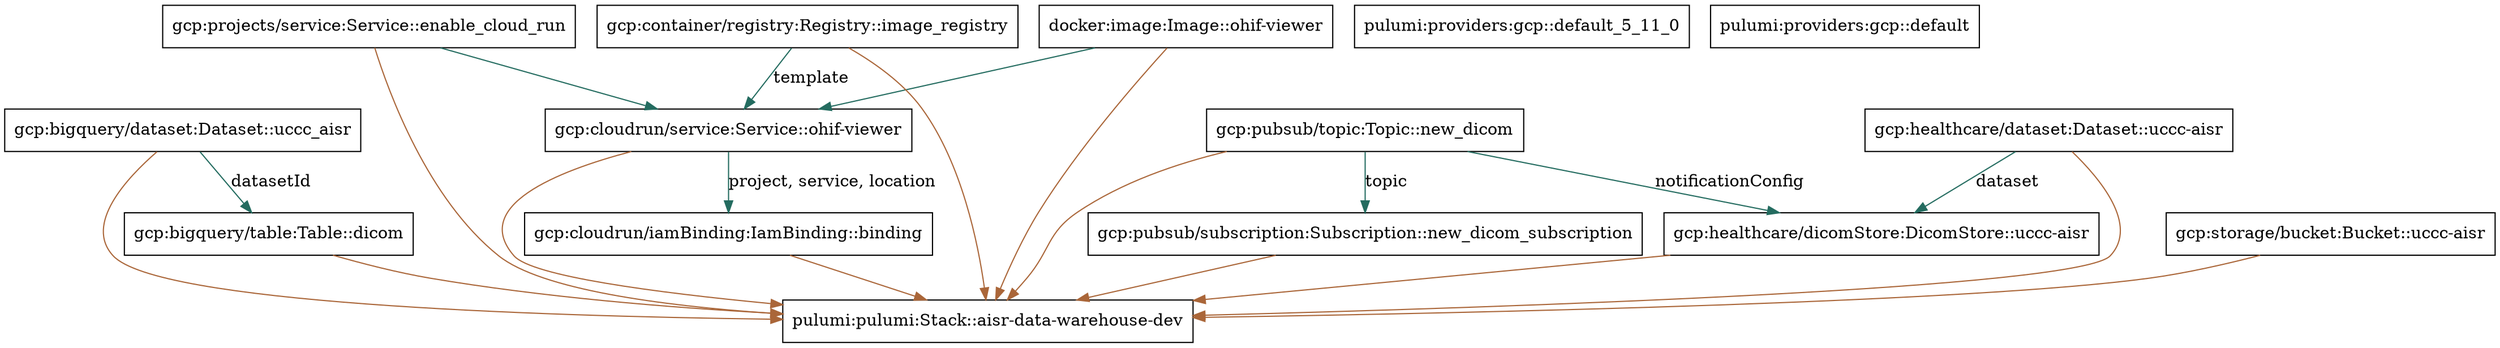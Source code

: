 strict digraph {
    overlap=scale;
node [shape=record];

    Resource0 [label="pulumi:pulumi:Stack::aisr-data-warehouse-dev"];
    Resource1 [label="gcp:bigquery/dataset:Dataset::uccc_aisr"];
    Resource1 -> Resource2 [color = "#246C60", label = "datasetId"];
    Resource1 -> Resource0 [color = "#AA6639"];
    Resource3 [label="gcp:projects/service:Service::enable_cloud_run"];
    Resource3 -> Resource4 [color = "#246C60"];
    Resource3 -> Resource0 [color = "#AA6639"];
    Resource5 [label="gcp:pubsub/subscription:Subscription::new_dicom_subscription"];
    Resource5 -> Resource0 [color = "#AA6639"];
    Resource6 [label="pulumi:providers:gcp::default_5_11_0"];
    Resource7 [label="gcp:healthcare/dataset:Dataset::uccc-aisr"];
    Resource7 -> Resource8 [color = "#246C60", label = "dataset"];
    Resource7 -> Resource0 [color = "#AA6639"];
    Resource2 [label="gcp:bigquery/table:Table::dicom"];
    Resource2 -> Resource0 [color = "#AA6639"];
    Resource8 [label="gcp:healthcare/dicomStore:DicomStore::uccc-aisr"];
    Resource8 -> Resource0 [color = "#AA6639"];
    Resource9 [label="docker:image:Image::ohif-viewer"];
    Resource9 -> Resource0 [color = "#AA6639"];
    Resource9 -> Resource4 [color = "#246C60"];
    Resource10 [label="gcp:storage/bucket:Bucket::uccc-aisr"];
    Resource10 -> Resource0 [color = "#AA6639"];
    Resource11 [label="gcp:pubsub/topic:Topic::new_dicom"];
    Resource11 -> Resource8 [color = "#246C60", label = "notificationConfig"];
    Resource11 -> Resource0 [color = "#AA6639"];
    Resource11 -> Resource5 [color = "#246C60", label = "topic"];
    Resource12 [label="gcp:cloudrun/iamBinding:IamBinding::binding"];
    Resource12 -> Resource0 [color = "#AA6639"];
    Resource13 [label="gcp:container/registry:Registry::image_registry"];
    Resource13 -> Resource4 [color = "#246C60", label = "template"];
    Resource13 -> Resource0 [color = "#AA6639"];
    Resource14 [label="pulumi:providers:gcp::default"];
    Resource4 [label="gcp:cloudrun/service:Service::ohif-viewer"];
    Resource4 -> Resource12 [color = "#246C60", label = "project, service, location"];
    Resource4 -> Resource0 [color = "#AA6639"];
}
